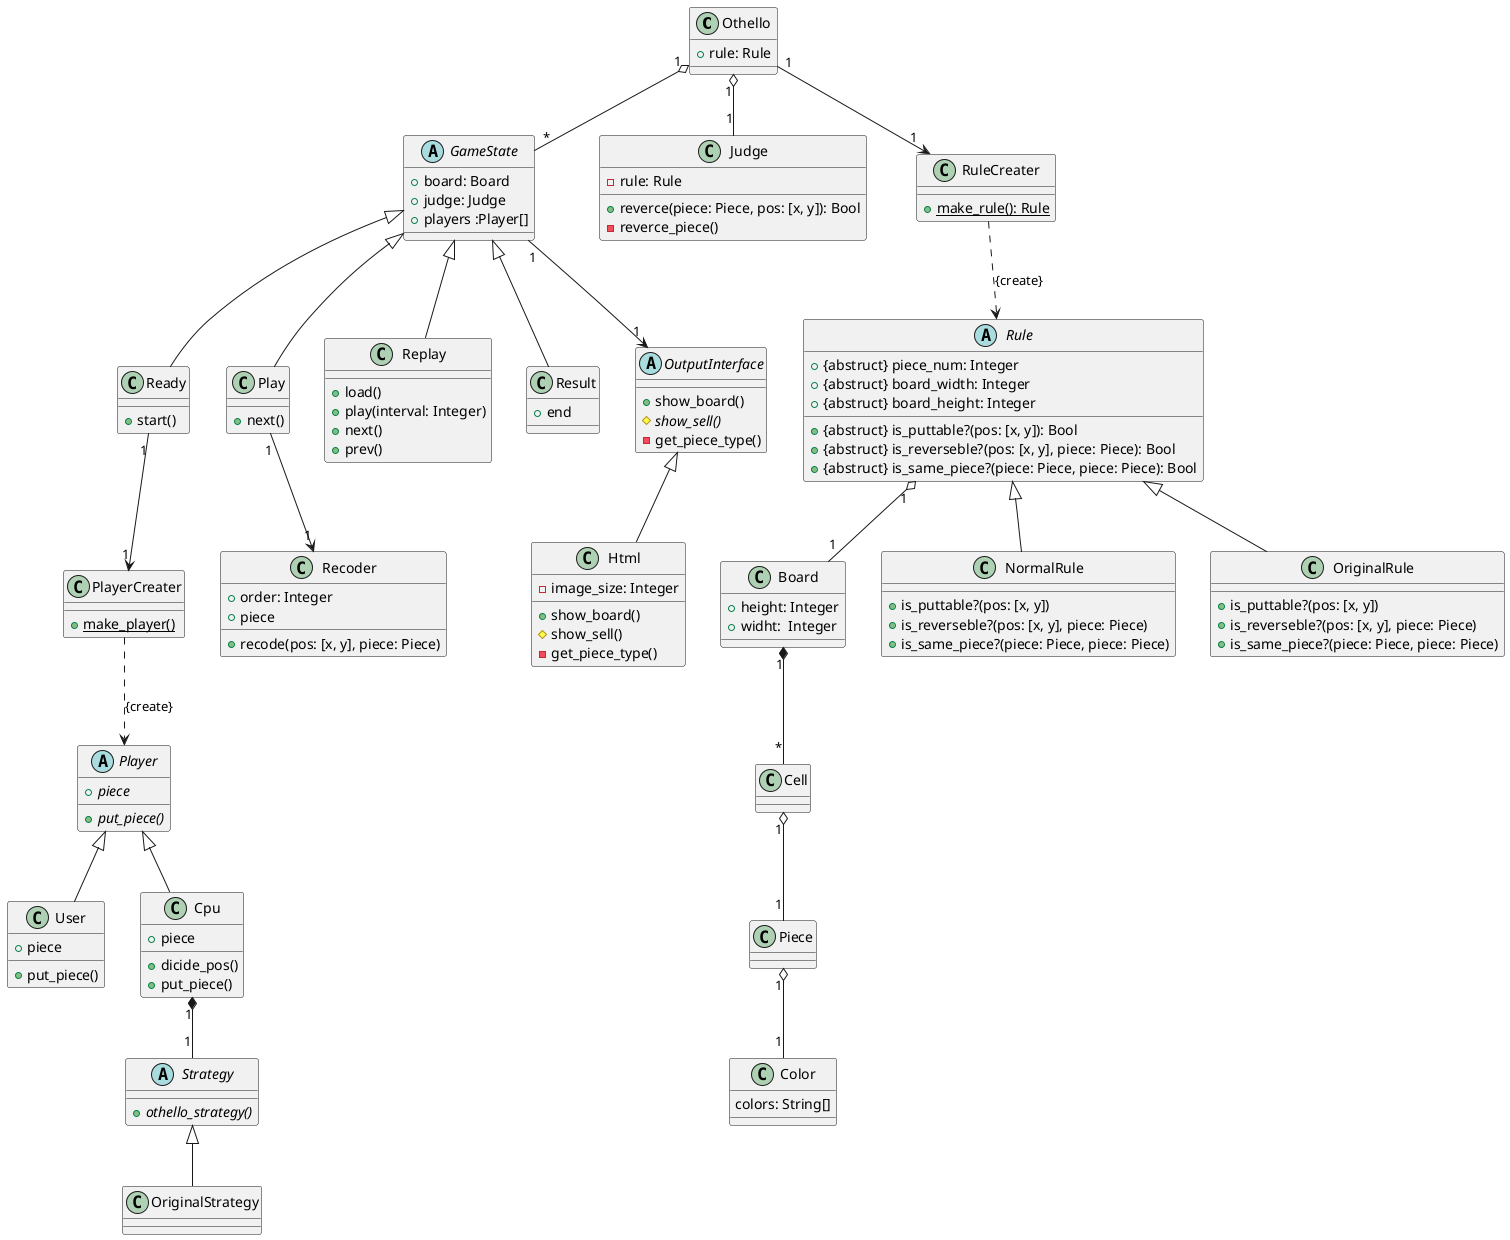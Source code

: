 @startuml{othello.png}

class Othello {
  +rule: Rule
}

abstract GameState {
  +board: Board
  +judge: Judge
  +players :Player[]
}

class Board {
  +height: Integer
  +widht:  Integer
}

class Cell {
}

class Piece {
}

class Piece {
}

class Color {
  colors: String[]
}

' class Pos {
'   +{static} pos2id(): String
'   +{static} id2pos(): [x, y]
'   +{static} pos2int(): [x, y]
'   +{static} calc_pos(): [height, width]
' }

class Ready {
  +start()
}

class Play {
  +next()
}

class Replay {
  +load()
  +play(interval: Integer)
  +next()
  +prev()
}

class Result {
  +end
}

' Outputinterface {{{
abstract OutputInterface {
  +show_board()
  #{abstract} show_sell()
  -get_piece_type()
}

class Html {
  -image_size: Integer

  +show_board()
  #show_sell()
  -get_piece_type()
}
' }}}

' Player {{{
abstract Player {
  +{abstract} piece
  +{abstract} put_piece()
}

class User {
  +piece
  +put_piece()
}

class Cpu {
  +piece
  +dicide_pos()
  +put_piece()
}

abstract Strategy {
  +{abstract} othello_strategy()
}
class OriginalStrategy {

}

class PlayerCreater {
  +{static} make_player()
}
' }}}

class Judge {
  -rule: Rule
  +reverce(piece: Piece, pos: [x, y]): Bool
  -reverce_piece()
}

' Rule {{{
abstract Rule {
  +{abstruct} piece_num: Integer
  +{abstruct} board_width: Integer
  +{abstruct} board_height: Integer

  +{abstruct} is_puttable?(pos: [x, y]): Bool
  +{abstruct} is_reverseble?(pos: [x, y], piece: Piece): Bool
  +{abstruct} is_same_piece?(piece: Piece, piece: Piece): Bool
}

class NormalRule {
  +is_puttable?(pos: [x, y])
  +is_reverseble?(pos: [x, y], piece: Piece)
  +is_same_piece?(piece: Piece, piece: Piece)
}

class OriginalRule {
  +is_puttable?(pos: [x, y])
  +is_reverseble?(pos: [x, y], piece: Piece)
  +is_same_piece?(piece: Piece, piece: Piece)
}

class Recoder {
  +order: Integer
  +piece
  +recode(pos: [x, y], piece: Piece)
}

class RuleCreater {
  +{static} make_rule(): Rule
}

' }}}

' 関連 {{{
Othello "1" o-- "*" GameState
Othello "1" o-- "1" Judge
Othello "1" --> "1" RuleCreater

GameState <|-- Ready
GameState <|-- Play
GameState <|-- Replay
GameState <|-- Result
GameState "1" --> "1" OutputInterface
Ready "1" --> "1" PlayerCreater
Play "1" --> "1" Recoder

Board "1" *-- "*" Cell

RuleCreater ..> Rule : {create}
Rule <|-- NormalRule
Rule <|-- OriginalRule
Rule "1" o-- "1" Board

PlayerCreater ..> Player : {create}
Player <|-- User
Player <|-- Cpu

Cpu "1" *-- "1" Strategy
Strategy <|-- OriginalStrategy

Cell  "1" o-- "1" Piece
Piece "1" o-- "1" Color

OutputInterface <|-- Html
' }}}

@enduml
